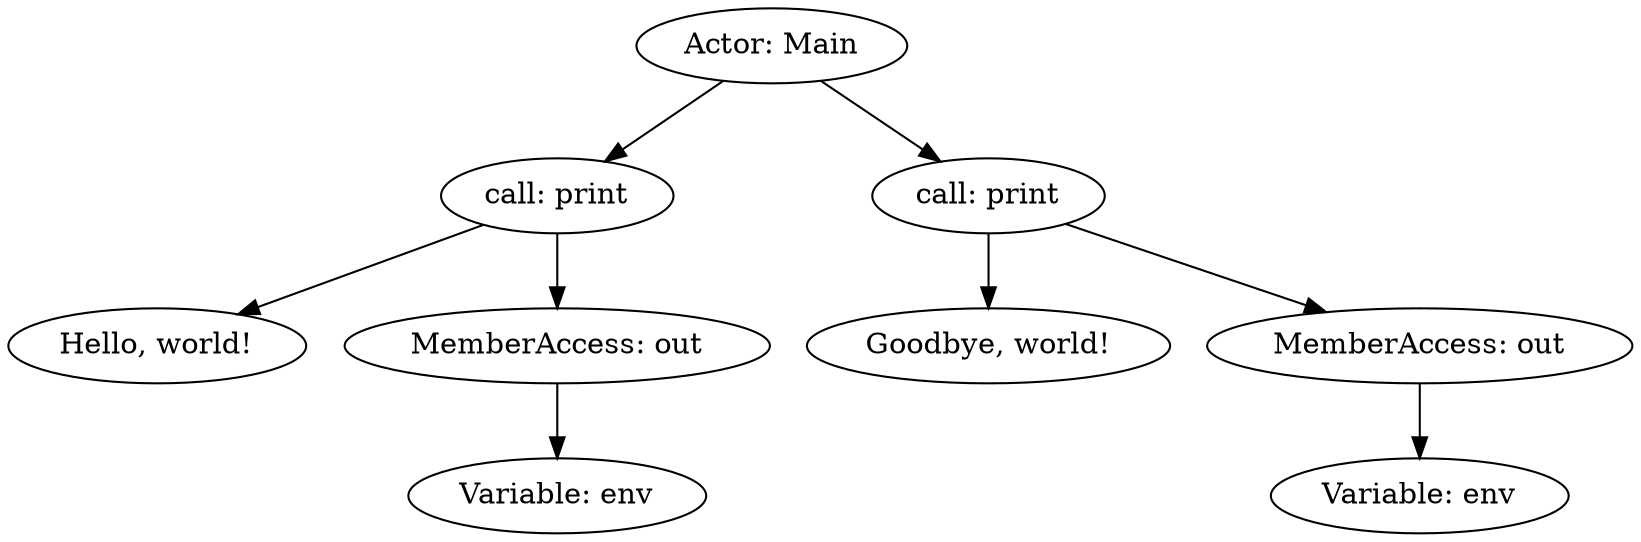 digraph Program {
Actor_0 [label="Actor: Main"];
MethodCall_1 [label="call: print"];
String_2 [label="Hello, world!"]
MethodCall_1 -> String_2
MemberAccess_4 [label="MemberAccess: out"];
MemberAccess_4 -> Variable_3
Variable_3 [label="Variable: env"]
MethodCall_1 -> MemberAccess_4
Actor_0 -> MethodCall_1
MethodCall_5 [label="call: print"];
String_6 [label="Goodbye, world!"]
MethodCall_5 -> String_6
MemberAccess_8 [label="MemberAccess: out"];
MemberAccess_8 -> Variable_7
Variable_7 [label="Variable: env"]
MethodCall_5 -> MemberAccess_8
Actor_0 -> MethodCall_5

}
